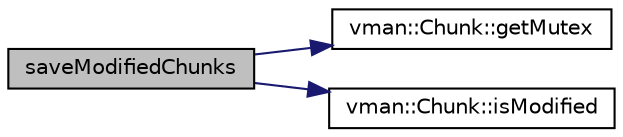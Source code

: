 digraph "saveModifiedChunks"
{
  bgcolor="transparent";
  edge [fontname="Helvetica",fontsize="10",labelfontname="Helvetica",labelfontsize="10"];
  node [fontname="Helvetica",fontsize="10",shape=record];
  rankdir="LR";
  Node1 [label="saveModifiedChunks",height=0.2,width=0.4,color="black", fillcolor="grey75", style="filled" fontcolor="black"];
  Node1 -> Node2 [color="midnightblue",fontsize="10",style="solid",fontname="Helvetica"];
  Node2 [label="vman::Chunk::getMutex",height=0.2,width=0.4,color="black",URL="$classvman_1_1_chunk.html#a506608924e0da437982b0e3bdfbf2cf5",tooltip="Use this to lock the object while using methods that aren&#39;t thread safe."];
  Node1 -> Node3 [color="midnightblue",fontsize="10",style="solid",fontname="Helvetica"];
  Node3 [label="vman::Chunk::isModified",height=0.2,width=0.4,color="black",URL="$classvman_1_1_chunk.html#a5f692bfbe939574b6e89835e959a66ac"];
}
